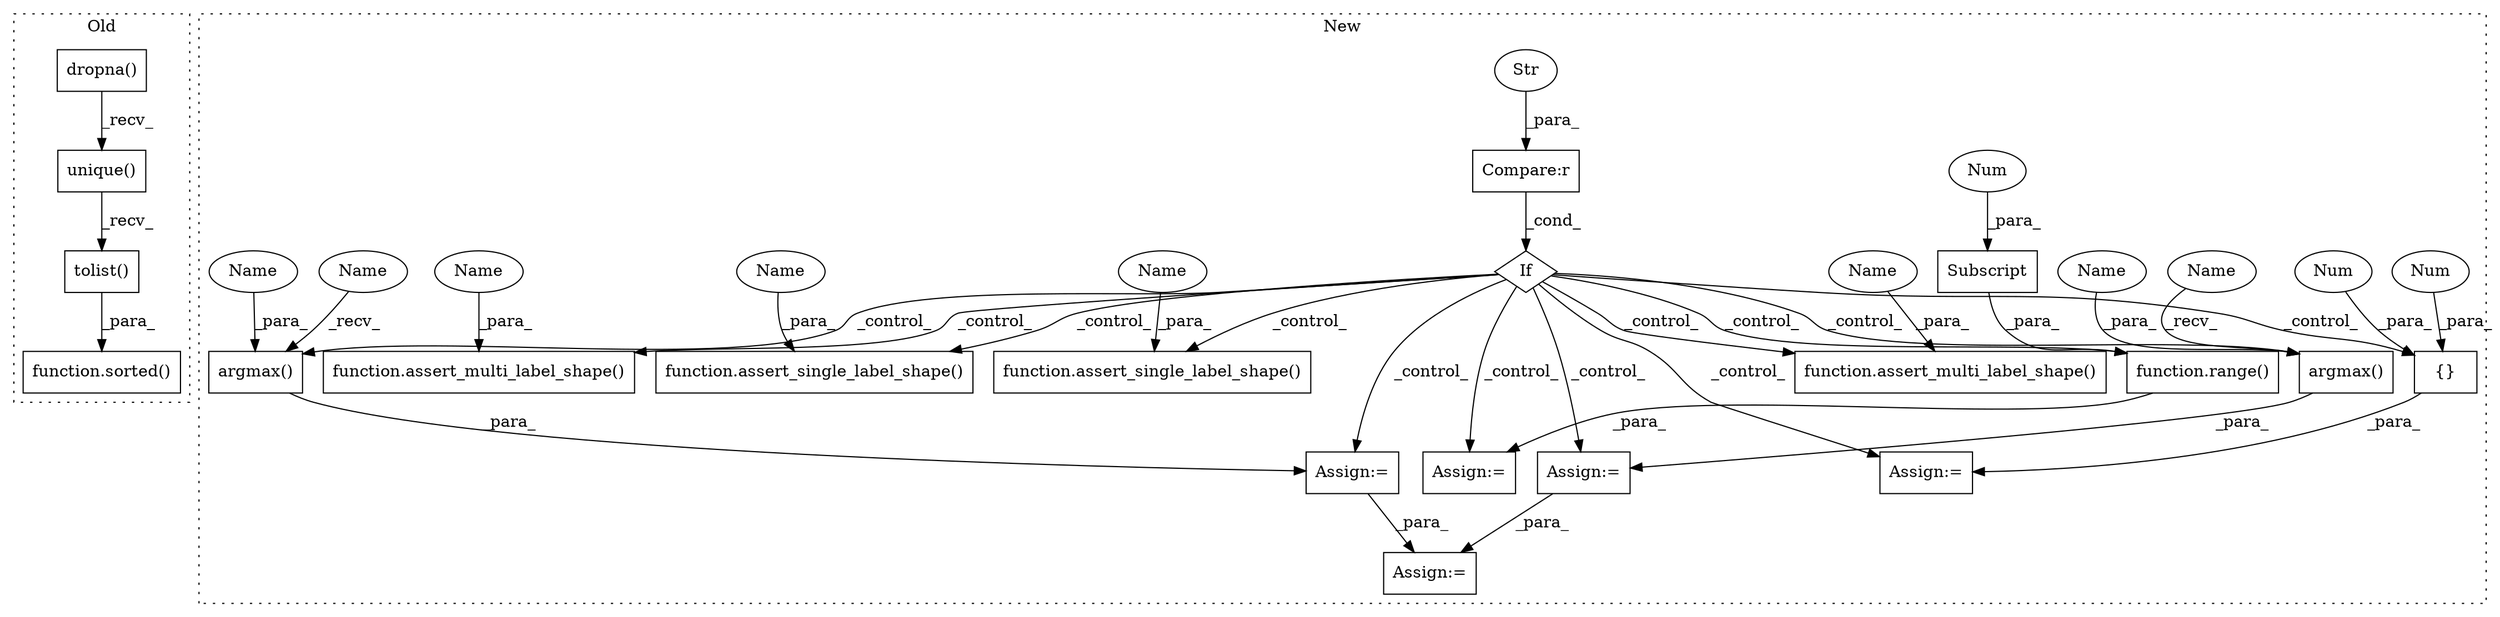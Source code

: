 digraph G {
subgraph cluster0 {
1 [label="function.sorted()" a="75" s="7529,7569" l="7,1" shape="box"];
3 [label="unique()" a="75" s="7536" l="24" shape="box"];
5 [label="dropna()" a="75" s="7536" l="15" shape="box"];
24 [label="tolist()" a="75" s="7536" l="33" shape="box"];
label = "Old";
style="dotted";
}
subgraph cluster1 {
2 [label="argmax()" a="75" s="10787,10803" l="10,9" shape="box"];
4 [label="If" a="96" s="10614" l="3" shape="diamond"];
6 [label="{}" a="59" s="10968,10973" l="1,0" shape="box"];
7 [label="argmax()" a="75" s="10830,10846" l="10,9" shape="box"];
8 [label="function.range()" a="75" s="10747,10768" l="6,1" shape="box"];
9 [label="Subscript" a="63" s="10753,0" l="15,0" shape="box"];
10 [label="function.assert_single_label_shape()" a="75" s="10874,10906" l="26,1" shape="box"];
11 [label="function.assert_single_label_shape()" a="75" s="10916,10948" l="26,1" shape="box"];
12 [label="Compare:r" a="40" s="10617" l="28" shape="box"];
13 [label="Str" a="66" s="10637" l="8" shape="ellipse"];
14 [label="function.assert_multi_label_shape()" a="75" s="10655,10686" l="25,1" shape="box"];
15 [label="Num" a="76" s="10969" l="1" shape="ellipse"];
16 [label="function.assert_multi_label_shape()" a="75" s="10696,10727" l="25,1" shape="box"];
17 [label="Num" a="76" s="10972" l="1" shape="ellipse"];
18 [label="Num" a="76" s="10766" l="1" shape="ellipse"];
19 [label="Assign:=" a="68" s="10827" l="3" shape="box"];
20 [label="Assign:=" a="68" s="10744" l="3" shape="box"];
21 [label="Assign:=" a="68" s="10965" l="3" shape="box"];
22 [label="Assign:=" a="68" s="10784" l="3" shape="box"];
23 [label="Assign:=" a="68" s="11099" l="3" shape="box"];
25 [label="Name" a="87" s="10680" l="6" shape="ellipse"];
26 [label="Name" a="87" s="10797" l="6" shape="ellipse"];
27 [label="Name" a="87" s="10900" l="6" shape="ellipse"];
28 [label="Name" a="87" s="10830" l="2" shape="ellipse"];
29 [label="Name" a="87" s="10787" l="2" shape="ellipse"];
30 [label="Name" a="87" s="10840" l="6" shape="ellipse"];
31 [label="Name" a="87" s="10942" l="6" shape="ellipse"];
32 [label="Name" a="87" s="10721" l="6" shape="ellipse"];
label = "New";
style="dotted";
}
2 -> 22 [label="_para_"];
3 -> 24 [label="_recv_"];
4 -> 6 [label="_control_"];
4 -> 8 [label="_control_"];
4 -> 10 [label="_control_"];
4 -> 7 [label="_control_"];
4 -> 2 [label="_control_"];
4 -> 20 [label="_control_"];
4 -> 14 [label="_control_"];
4 -> 16 [label="_control_"];
4 -> 19 [label="_control_"];
4 -> 22 [label="_control_"];
4 -> 21 [label="_control_"];
4 -> 11 [label="_control_"];
5 -> 3 [label="_recv_"];
6 -> 21 [label="_para_"];
7 -> 19 [label="_para_"];
8 -> 20 [label="_para_"];
9 -> 8 [label="_para_"];
12 -> 4 [label="_cond_"];
13 -> 12 [label="_para_"];
15 -> 6 [label="_para_"];
17 -> 6 [label="_para_"];
18 -> 9 [label="_para_"];
19 -> 23 [label="_para_"];
22 -> 23 [label="_para_"];
24 -> 1 [label="_para_"];
25 -> 14 [label="_para_"];
26 -> 2 [label="_para_"];
27 -> 10 [label="_para_"];
28 -> 7 [label="_recv_"];
29 -> 2 [label="_recv_"];
30 -> 7 [label="_para_"];
31 -> 11 [label="_para_"];
32 -> 16 [label="_para_"];
}
